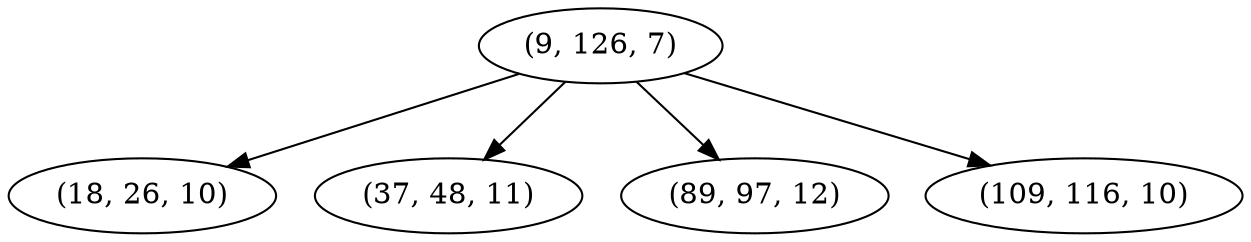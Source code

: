 digraph tree {
    "(9, 126, 7)";
    "(18, 26, 10)";
    "(37, 48, 11)";
    "(89, 97, 12)";
    "(109, 116, 10)";
    "(9, 126, 7)" -> "(18, 26, 10)";
    "(9, 126, 7)" -> "(37, 48, 11)";
    "(9, 126, 7)" -> "(89, 97, 12)";
    "(9, 126, 7)" -> "(109, 116, 10)";
}
